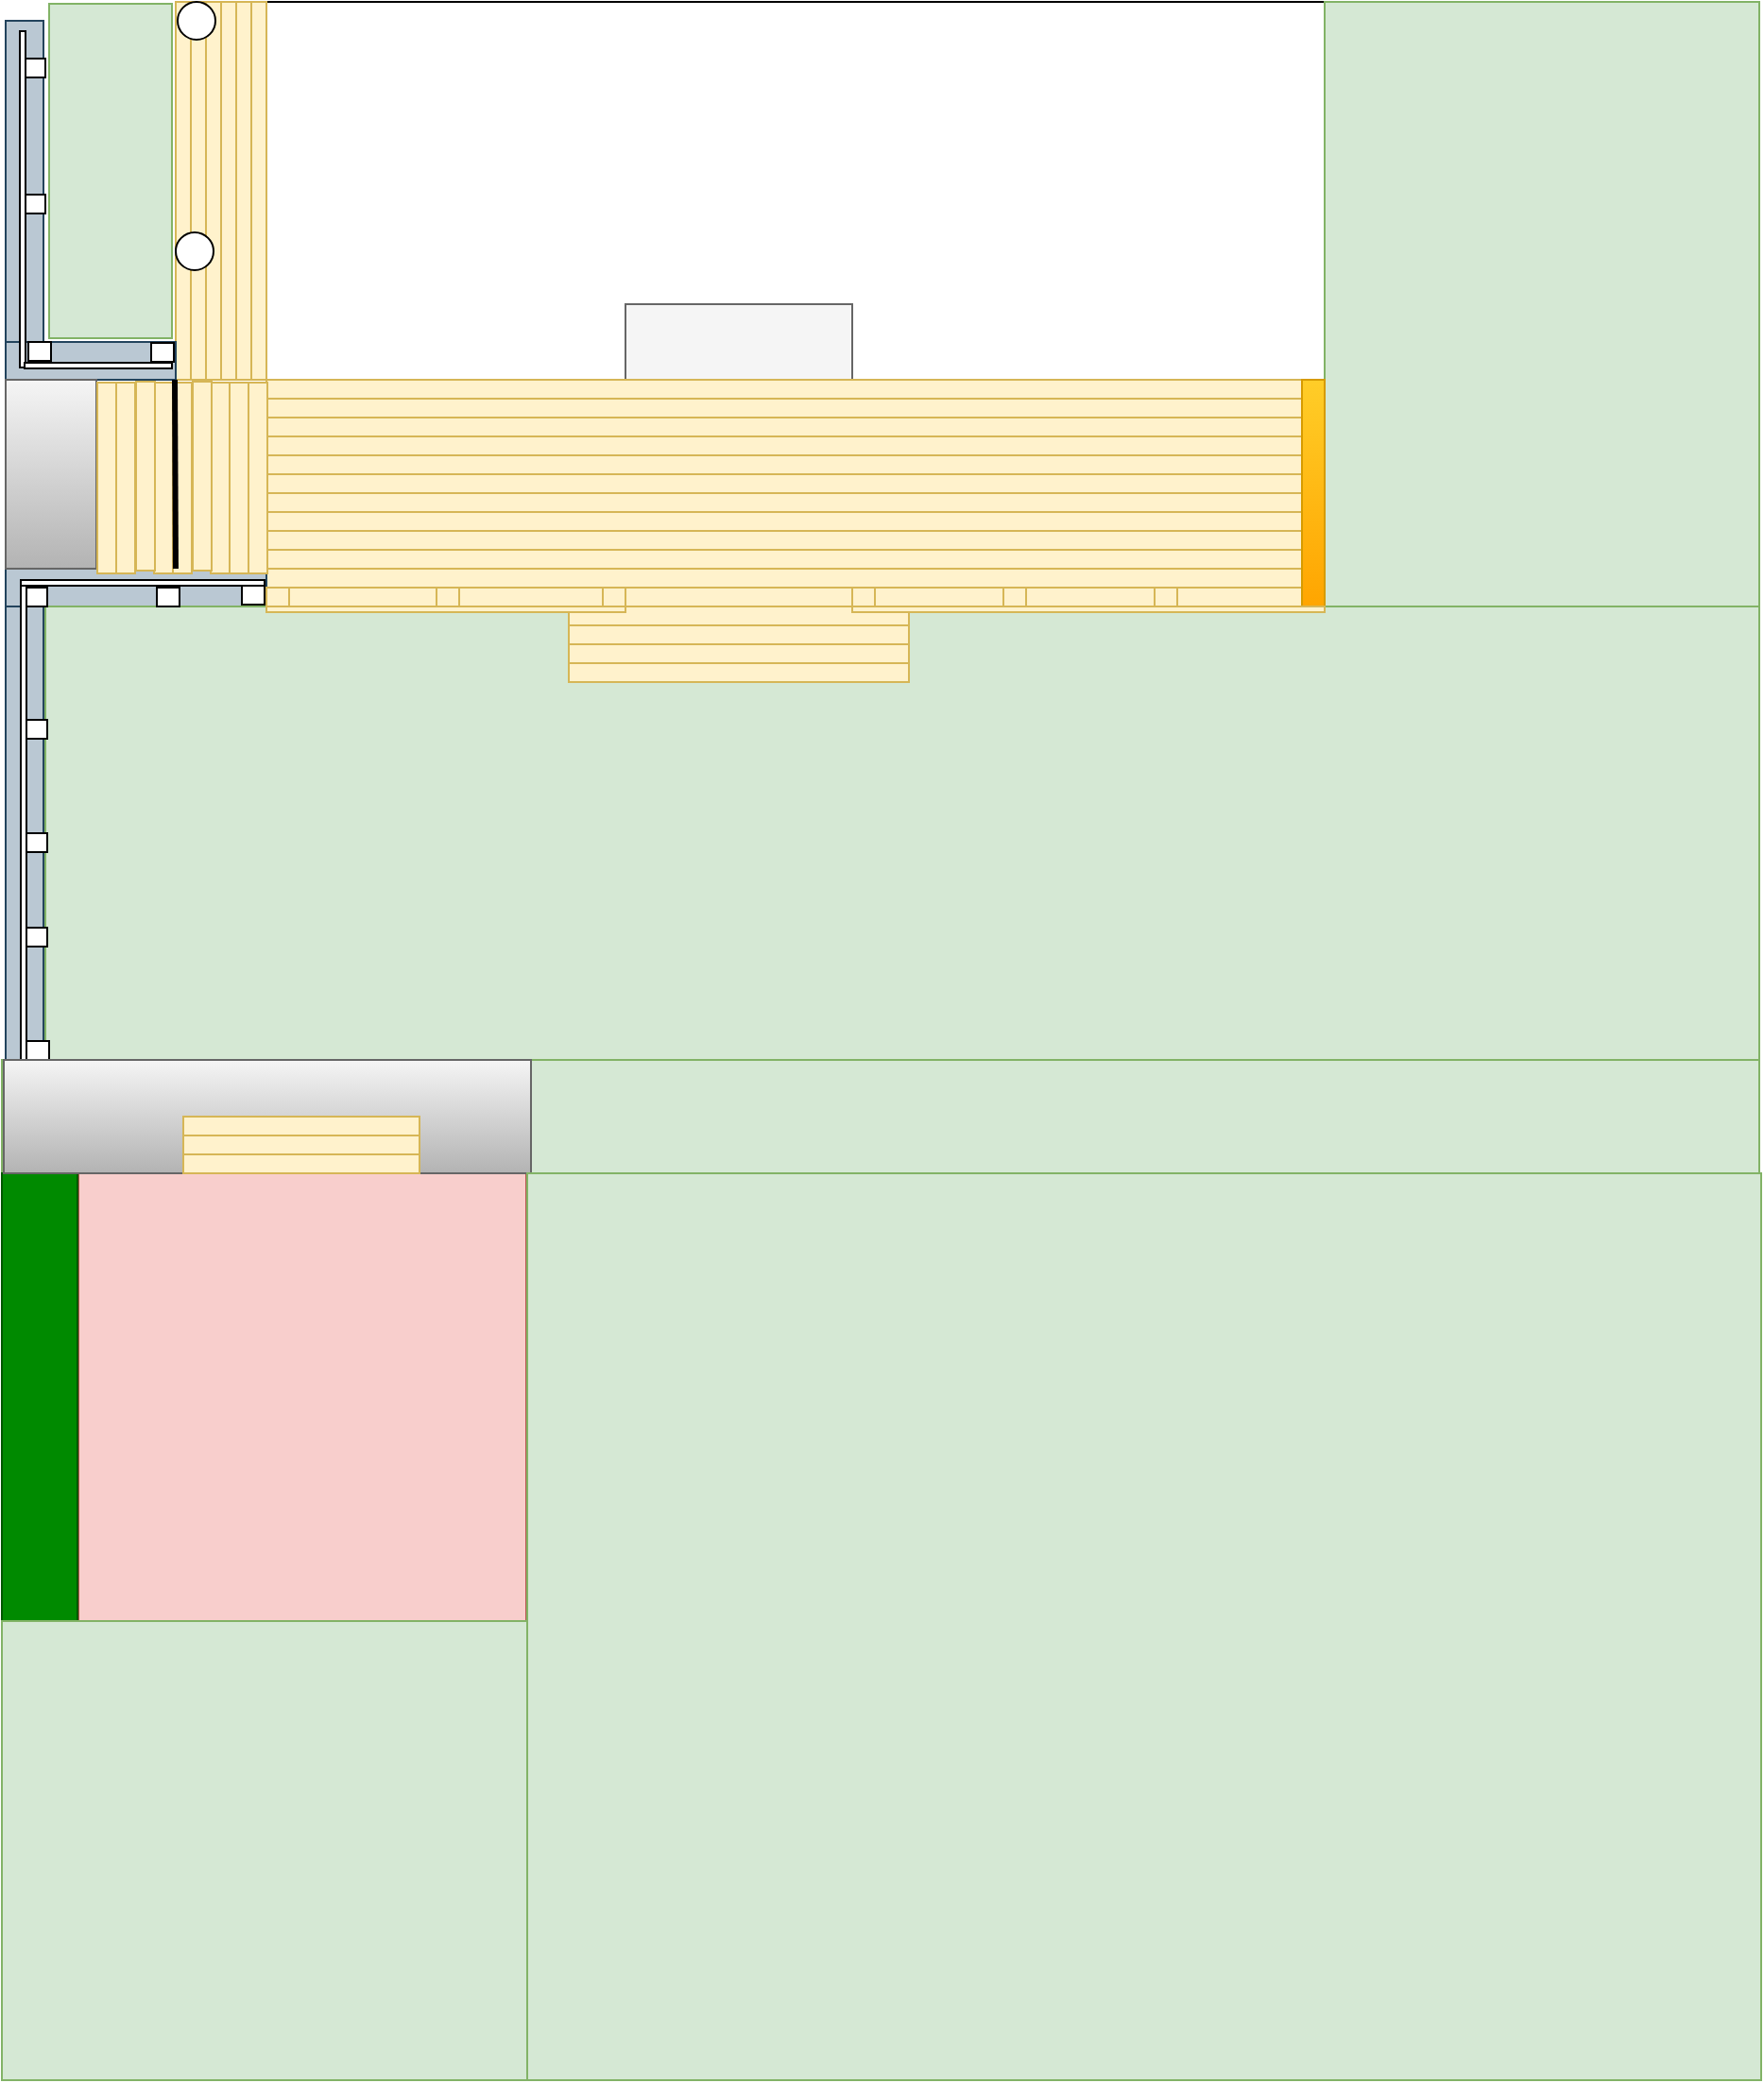 <mxfile version="11.1.1" type="github"><diagram id="DBtNFwUiprZ01BoXssrI" name="Page-1"><mxGraphModel dx="786" dy="541" grid="1" gridSize="10" guides="1" tooltips="1" connect="1" arrows="1" fold="1" page="1" pageScale="1" pageWidth="850" pageHeight="1100" math="0" shadow="0"><root><mxCell id="0"/><mxCell id="1" parent="0"/><mxCell id="ldg7zjB7crhvI7fQAb-J-2" value="" style="rounded=0;whiteSpace=wrap;html=1;" vertex="1" parent="1"><mxGeometry x="160" width="560" height="200" as="geometry"/></mxCell><mxCell id="ldg7zjB7crhvI7fQAb-J-3" value="" style="rounded=0;whiteSpace=wrap;html=1;fillColor=#f5f5f5;strokeColor=#666666;fontColor=#333333;" vertex="1" parent="1"><mxGeometry x="350" y="160" width="120" height="40" as="geometry"/></mxCell><mxCell id="ldg7zjB7crhvI7fQAb-J-4" value="" style="rounded=0;whiteSpace=wrap;html=1;fillColor=#fff2cc;strokeColor=#d6b656;" vertex="1" parent="1"><mxGeometry x="160" y="200" width="560" height="10" as="geometry"/></mxCell><mxCell id="ldg7zjB7crhvI7fQAb-J-5" value="" style="rounded=0;whiteSpace=wrap;html=1;fillColor=#fff2cc;strokeColor=#d6b656;" vertex="1" parent="1"><mxGeometry x="160" y="210" width="560" height="10" as="geometry"/></mxCell><mxCell id="ldg7zjB7crhvI7fQAb-J-6" value="" style="rounded=0;whiteSpace=wrap;html=1;fillColor=#fff2cc;strokeColor=#d6b656;" vertex="1" parent="1"><mxGeometry x="160" y="220" width="560" height="10" as="geometry"/></mxCell><mxCell id="ldg7zjB7crhvI7fQAb-J-7" value="" style="rounded=0;whiteSpace=wrap;html=1;fillColor=#fff2cc;strokeColor=#d6b656;" vertex="1" parent="1"><mxGeometry x="160" y="230" width="560" height="10" as="geometry"/></mxCell><mxCell id="ldg7zjB7crhvI7fQAb-J-8" value="" style="rounded=0;whiteSpace=wrap;html=1;fillColor=#fff2cc;strokeColor=#d6b656;" vertex="1" parent="1"><mxGeometry x="160" y="240" width="560" height="10" as="geometry"/></mxCell><mxCell id="ldg7zjB7crhvI7fQAb-J-9" value="" style="rounded=0;whiteSpace=wrap;html=1;fillColor=#fff2cc;strokeColor=#d6b656;" vertex="1" parent="1"><mxGeometry x="160" y="250" width="560" height="10" as="geometry"/></mxCell><mxCell id="ldg7zjB7crhvI7fQAb-J-10" value="" style="rounded=0;whiteSpace=wrap;html=1;fillColor=#fff2cc;strokeColor=#d6b656;" vertex="1" parent="1"><mxGeometry x="160" y="260" width="560" height="10" as="geometry"/></mxCell><mxCell id="ldg7zjB7crhvI7fQAb-J-11" value="" style="rounded=0;whiteSpace=wrap;html=1;fillColor=#fff2cc;strokeColor=#d6b656;" vertex="1" parent="1"><mxGeometry x="160" y="270" width="560" height="10" as="geometry"/></mxCell><mxCell id="ldg7zjB7crhvI7fQAb-J-12" value="" style="rounded=0;whiteSpace=wrap;html=1;fillColor=#fff2cc;strokeColor=#d6b656;" vertex="1" parent="1"><mxGeometry x="160" y="280" width="560" height="10" as="geometry"/></mxCell><mxCell id="ldg7zjB7crhvI7fQAb-J-13" value="" style="rounded=0;whiteSpace=wrap;html=1;fillColor=#fff2cc;strokeColor=#d6b656;" vertex="1" parent="1"><mxGeometry x="160" y="290" width="560" height="10" as="geometry"/></mxCell><mxCell id="ldg7zjB7crhvI7fQAb-J-14" value="" style="rounded=0;whiteSpace=wrap;html=1;fillColor=#fff2cc;strokeColor=#d6b656;" vertex="1" parent="1"><mxGeometry x="160" y="300" width="560" height="10" as="geometry"/></mxCell><mxCell id="ldg7zjB7crhvI7fQAb-J-15" value="" style="rounded=0;whiteSpace=wrap;html=1;fillColor=#fff2cc;strokeColor=#d6b656;" vertex="1" parent="1"><mxGeometry x="160" y="310" width="560" height="10" as="geometry"/></mxCell><mxCell id="ldg7zjB7crhvI7fQAb-J-16" value="" style="rounded=0;whiteSpace=wrap;html=1;rotation=-90;fillColor=#fff2cc;strokeColor=#d6b656;" vertex="1" parent="1"><mxGeometry x="56" y="96" width="200" height="8" as="geometry"/></mxCell><mxCell id="ldg7zjB7crhvI7fQAb-J-17" value="" style="rounded=0;whiteSpace=wrap;html=1;rotation=-90;fillColor=#fff2cc;strokeColor=#d6b656;" vertex="1" parent="1"><mxGeometry x="48" y="96" width="200" height="8" as="geometry"/></mxCell><mxCell id="ldg7zjB7crhvI7fQAb-J-18" value="" style="rounded=0;whiteSpace=wrap;html=1;rotation=-90;fillColor=#fff2cc;strokeColor=#d6b656;" vertex="1" parent="1"><mxGeometry x="40" y="96" width="200" height="8" as="geometry"/></mxCell><mxCell id="ldg7zjB7crhvI7fQAb-J-19" value="" style="rounded=0;whiteSpace=wrap;html=1;rotation=-90;fillColor=#fff2cc;strokeColor=#d6b656;" vertex="1" parent="1"><mxGeometry x="32" y="96" width="200" height="8" as="geometry"/></mxCell><mxCell id="ldg7zjB7crhvI7fQAb-J-20" value="" style="rounded=0;whiteSpace=wrap;html=1;rotation=-90;fillColor=#fff2cc;strokeColor=#d6b656;" vertex="1" parent="1"><mxGeometry x="24" y="96" width="200" height="8" as="geometry"/></mxCell><mxCell id="ldg7zjB7crhvI7fQAb-J-21" value="" style="rounded=0;whiteSpace=wrap;html=1;rotation=-90;fillColor=#fff2cc;strokeColor=#d6b656;" vertex="1" parent="1"><mxGeometry x="16" y="96" width="200" height="8" as="geometry"/></mxCell><mxCell id="ldg7zjB7crhvI7fQAb-J-22" value="" style="rounded=0;whiteSpace=wrap;html=1;fillColor=#bac8d3;strokeColor=#23445d;" vertex="1" parent="1"><mxGeometry x="22" y="10" width="20" height="180" as="geometry"/></mxCell><mxCell id="ldg7zjB7crhvI7fQAb-J-24" value="" style="rounded=0;whiteSpace=wrap;html=1;fillColor=#bac8d3;strokeColor=#23445d;" vertex="1" parent="1"><mxGeometry x="22" y="180" width="90" height="20" as="geometry"/></mxCell><mxCell id="ldg7zjB7crhvI7fQAb-J-25" value="" style="rounded=0;whiteSpace=wrap;html=1;fillColor=#bac8d3;strokeColor=#23445d;" vertex="1" parent="1"><mxGeometry x="22" y="300" width="138" height="20" as="geometry"/></mxCell><mxCell id="ldg7zjB7crhvI7fQAb-J-26" value="" style="rounded=0;whiteSpace=wrap;html=1;rotation=-90;fillColor=#d5e8d4;strokeColor=#82b366;" vertex="1" parent="1"><mxGeometry x="-11" y="57" width="177" height="65" as="geometry"/></mxCell><mxCell id="ldg7zjB7crhvI7fQAb-J-29" value="" style="rounded=0;whiteSpace=wrap;html=1;fillColor=#bac8d3;strokeColor=#23445d;" vertex="1" parent="1"><mxGeometry x="22" y="320" width="20" height="240" as="geometry"/></mxCell><mxCell id="ldg7zjB7crhvI7fQAb-J-30" value="" style="rounded=0;whiteSpace=wrap;html=1;rotation=0;fillColor=#d5e8d4;strokeColor=#82b366;" vertex="1" parent="1"><mxGeometry x="43" y="320" width="907" height="240" as="geometry"/></mxCell><mxCell id="ldg7zjB7crhvI7fQAb-J-31" value="" style="rounded=0;whiteSpace=wrap;html=1;rotation=0;fillColor=#d5e8d4;strokeColor=#82b366;" vertex="1" parent="1"><mxGeometry x="720" width="230" height="320" as="geometry"/></mxCell><mxCell id="ldg7zjB7crhvI7fQAb-J-32" value="" style="rounded=0;whiteSpace=wrap;html=1;fillColor=#ffcd28;strokeColor=#d79b00;gradientColor=#ffa500;" vertex="1" parent="1"><mxGeometry x="708" y="200" width="12" height="120" as="geometry"/></mxCell><mxCell id="ldg7zjB7crhvI7fQAb-J-33" value="" style="rounded=0;whiteSpace=wrap;html=1;fillColor=#fff2cc;strokeColor=#d6b656;" vertex="1" parent="1"><mxGeometry x="630" y="310" width="12" height="10" as="geometry"/></mxCell><mxCell id="ldg7zjB7crhvI7fQAb-J-36" value="" style="rounded=0;whiteSpace=wrap;html=1;fillColor=#fff2cc;strokeColor=#d6b656;" vertex="1" parent="1"><mxGeometry x="550" y="310" width="12" height="10" as="geometry"/></mxCell><mxCell id="ldg7zjB7crhvI7fQAb-J-37" value="" style="rounded=0;whiteSpace=wrap;html=1;fillColor=#fff2cc;strokeColor=#d6b656;" vertex="1" parent="1"><mxGeometry x="470" y="310" width="12" height="10" as="geometry"/></mxCell><mxCell id="ldg7zjB7crhvI7fQAb-J-38" value="" style="rounded=0;whiteSpace=wrap;html=1;fillColor=#fff2cc;strokeColor=#d6b656;" vertex="1" parent="1"><mxGeometry x="338" y="310" width="12" height="10" as="geometry"/></mxCell><mxCell id="ldg7zjB7crhvI7fQAb-J-39" value="" style="rounded=0;whiteSpace=wrap;html=1;fillColor=#fff2cc;strokeColor=#d6b656;" vertex="1" parent="1"><mxGeometry x="250" y="310" width="12" height="10" as="geometry"/></mxCell><mxCell id="ldg7zjB7crhvI7fQAb-J-40" value="" style="rounded=0;whiteSpace=wrap;html=1;fillColor=#fff2cc;strokeColor=#d6b656;" vertex="1" parent="1"><mxGeometry x="160" y="310" width="12" height="10" as="geometry"/></mxCell><mxCell id="ldg7zjB7crhvI7fQAb-J-43" value="" style="rounded=0;whiteSpace=wrap;html=1;fillColor=#fff2cc;strokeColor=#d6b656;" vertex="1" parent="1"><mxGeometry x="320" y="320" width="180" height="10" as="geometry"/></mxCell><mxCell id="ldg7zjB7crhvI7fQAb-J-42" value="" style="rounded=0;whiteSpace=wrap;html=1;fillColor=#fff2cc;strokeColor=#d6b656;" vertex="1" parent="1"><mxGeometry x="470" y="320" width="250" height="3" as="geometry"/></mxCell><mxCell id="ldg7zjB7crhvI7fQAb-J-41" value="" style="rounded=0;whiteSpace=wrap;html=1;fillColor=#fff2cc;strokeColor=#d6b656;" vertex="1" parent="1"><mxGeometry x="160" y="320" width="190" height="3" as="geometry"/></mxCell><mxCell id="ldg7zjB7crhvI7fQAb-J-44" value="" style="rounded=0;whiteSpace=wrap;html=1;fillColor=#fff2cc;strokeColor=#d6b656;" vertex="1" parent="1"><mxGeometry x="320" y="330" width="180" height="10" as="geometry"/></mxCell><mxCell id="ldg7zjB7crhvI7fQAb-J-45" value="" style="rounded=0;whiteSpace=wrap;html=1;fillColor=#fff2cc;strokeColor=#d6b656;" vertex="1" parent="1"><mxGeometry x="320" y="340" width="180" height="10" as="geometry"/></mxCell><mxCell id="ldg7zjB7crhvI7fQAb-J-46" value="" style="rounded=0;whiteSpace=wrap;html=1;fillColor=#fff2cc;strokeColor=#d6b656;" vertex="1" parent="1"><mxGeometry x="320" y="350" width="180" height="10" as="geometry"/></mxCell><mxCell id="ldg7zjB7crhvI7fQAb-J-47" value="" style="rounded=0;whiteSpace=wrap;html=1;rotation=90;fillColor=#fff2cc;strokeColor=#d6b656;" vertex="1" parent="1"><mxGeometry x="105" y="247" width="101" height="10" as="geometry"/></mxCell><mxCell id="ldg7zjB7crhvI7fQAb-J-48" value="" style="rounded=0;whiteSpace=wrap;html=1;rotation=90;fillColor=#fff2cc;strokeColor=#d6b656;" vertex="1" parent="1"><mxGeometry x="95" y="247" width="101" height="10" as="geometry"/></mxCell><mxCell id="ldg7zjB7crhvI7fQAb-J-49" value="" style="rounded=0;whiteSpace=wrap;html=1;rotation=90;fillColor=#fff2cc;strokeColor=#d6b656;" vertex="1" parent="1"><mxGeometry x="85" y="247" width="101" height="10" as="geometry"/></mxCell><mxCell id="ldg7zjB7crhvI7fQAb-J-50" value="" style="rounded=0;whiteSpace=wrap;html=1;rotation=90;fillColor=#fff2cc;strokeColor=#d6b656;" vertex="1" parent="1"><mxGeometry x="76" y="246" width="100" height="10" as="geometry"/></mxCell><mxCell id="ldg7zjB7crhvI7fQAb-J-51" value="" style="rounded=0;whiteSpace=wrap;html=1;rotation=90;fillColor=#fff2cc;strokeColor=#d6b656;" vertex="1" parent="1"><mxGeometry x="65" y="247" width="101" height="10" as="geometry"/></mxCell><mxCell id="ldg7zjB7crhvI7fQAb-J-52" value="" style="rounded=0;whiteSpace=wrap;html=1;fillColor=#f5f5f5;strokeColor=#666666;gradientColor=#b3b3b3;" vertex="1" parent="1"><mxGeometry x="22" y="200" width="48" height="100" as="geometry"/></mxCell><mxCell id="ldg7zjB7crhvI7fQAb-J-53" value="" style="rounded=0;whiteSpace=wrap;html=1;rotation=90;fillColor=#fff2cc;strokeColor=#d6b656;" vertex="1" parent="1"><mxGeometry x="55" y="247" width="101" height="10" as="geometry"/></mxCell><mxCell id="ldg7zjB7crhvI7fQAb-J-54" value="" style="rounded=0;whiteSpace=wrap;html=1;rotation=90;fillColor=#fff2cc;strokeColor=#d6b656;" vertex="1" parent="1"><mxGeometry x="46" y="246" width="100" height="10" as="geometry"/></mxCell><mxCell id="ldg7zjB7crhvI7fQAb-J-55" value="" style="rounded=0;whiteSpace=wrap;html=1;rotation=90;fillColor=#fff2cc;strokeColor=#d6b656;" vertex="1" parent="1"><mxGeometry x="35" y="247" width="101" height="10" as="geometry"/></mxCell><mxCell id="ldg7zjB7crhvI7fQAb-J-56" value="" style="rounded=0;whiteSpace=wrap;html=1;rotation=90;fillColor=#fff2cc;strokeColor=#d6b656;" vertex="1" parent="1"><mxGeometry x="25" y="247" width="101" height="10" as="geometry"/></mxCell><mxCell id="ldg7zjB7crhvI7fQAb-J-58" value="" style="endArrow=none;html=1;strokeWidth=3;exitX=0.652;exitY=0;exitDx=0;exitDy=0;exitPerimeter=0;" edge="1" parent="1" source="ldg7zjB7crhvI7fQAb-J-25"><mxGeometry width="50" height="50" relative="1" as="geometry"><mxPoint x="112" y="281" as="sourcePoint"/><mxPoint x="111.5" y="200" as="targetPoint"/></mxGeometry></mxCell><mxCell id="ldg7zjB7crhvI7fQAb-J-59" value="" style="rounded=0;whiteSpace=wrap;html=1;" vertex="1" parent="1"><mxGeometry x="34" y="180" width="12" height="10" as="geometry"/></mxCell><mxCell id="ldg7zjB7crhvI7fQAb-J-60" value="" style="rounded=0;whiteSpace=wrap;html=1;" vertex="1" parent="1"><mxGeometry x="31" y="102" width="12" height="10" as="geometry"/></mxCell><mxCell id="ldg7zjB7crhvI7fQAb-J-61" value="" style="rounded=0;whiteSpace=wrap;html=1;" vertex="1" parent="1"><mxGeometry x="31" y="30" width="12" height="10" as="geometry"/></mxCell><mxCell id="ldg7zjB7crhvI7fQAb-J-62" value="" style="rounded=0;whiteSpace=wrap;html=1;" vertex="1" parent="1"><mxGeometry x="32" y="310" width="12" height="10" as="geometry"/></mxCell><mxCell id="ldg7zjB7crhvI7fQAb-J-63" value="" style="rounded=0;whiteSpace=wrap;html=1;" vertex="1" parent="1"><mxGeometry x="32" y="380" width="12" height="10" as="geometry"/></mxCell><mxCell id="ldg7zjB7crhvI7fQAb-J-64" value="" style="rounded=0;whiteSpace=wrap;html=1;" vertex="1" parent="1"><mxGeometry x="32" y="440" width="12" height="10" as="geometry"/></mxCell><mxCell id="ldg7zjB7crhvI7fQAb-J-65" value="" style="rounded=0;whiteSpace=wrap;html=1;" vertex="1" parent="1"><mxGeometry x="32" y="490" width="12" height="10" as="geometry"/></mxCell><mxCell id="ldg7zjB7crhvI7fQAb-J-69" value="" style="rounded=0;whiteSpace=wrap;html=1;" vertex="1" parent="1"><mxGeometry x="33" y="550" width="12" height="10" as="geometry"/></mxCell><mxCell id="ldg7zjB7crhvI7fQAb-J-70" value="" style="rounded=0;whiteSpace=wrap;html=1;rotation=90;" vertex="1" parent="1"><mxGeometry x="-58" y="103" width="178" height="3" as="geometry"/></mxCell><mxCell id="ldg7zjB7crhvI7fQAb-J-71" value="" style="rounded=0;whiteSpace=wrap;html=1;rotation=90;" vertex="1" parent="1"><mxGeometry x="-95" y="432" width="253" height="3" as="geometry"/></mxCell><mxCell id="ldg7zjB7crhvI7fQAb-J-72" value="" style="whiteSpace=wrap;html=1;aspect=fixed;fillColor=#f8cecc;strokeColor=#b85450;" vertex="1" parent="1"><mxGeometry x="60.5" y="620" width="237" height="237" as="geometry"/></mxCell><mxCell id="ldg7zjB7crhvI7fQAb-J-73" value="" style="rounded=0;whiteSpace=wrap;html=1;rotation=0;fillColor=#d5e8d4;strokeColor=#82b366;" vertex="1" parent="1"><mxGeometry x="20" y="560" width="930" height="60" as="geometry"/></mxCell><mxCell id="ldg7zjB7crhvI7fQAb-J-74" value="" style="rounded=0;whiteSpace=wrap;html=1;rotation=0;fillColor=#008a00;strokeColor=#005700;fontColor=#ffffff;" vertex="1" parent="1"><mxGeometry x="20" y="620" width="40" height="240" as="geometry"/></mxCell><mxCell id="ldg7zjB7crhvI7fQAb-J-75" value="" style="rounded=0;whiteSpace=wrap;html=1;fillColor=#f5f5f5;strokeColor=#666666;gradientColor=#b3b3b3;" vertex="1" parent="1"><mxGeometry x="21" y="560" width="279" height="60" as="geometry"/></mxCell><mxCell id="ldg7zjB7crhvI7fQAb-J-77" value="" style="rounded=0;whiteSpace=wrap;html=1;fillColor=#fff2cc;strokeColor=#d6b656;" vertex="1" parent="1"><mxGeometry x="116" y="590" width="125" height="10" as="geometry"/></mxCell><mxCell id="ldg7zjB7crhvI7fQAb-J-78" value="" style="rounded=0;whiteSpace=wrap;html=1;fillColor=#fff2cc;strokeColor=#d6b656;" vertex="1" parent="1"><mxGeometry x="116" y="600" width="125" height="10" as="geometry"/></mxCell><mxCell id="ldg7zjB7crhvI7fQAb-J-79" value="" style="rounded=0;whiteSpace=wrap;html=1;fillColor=#fff2cc;strokeColor=#d6b656;" vertex="1" parent="1"><mxGeometry x="116" y="610" width="125" height="10" as="geometry"/></mxCell><mxCell id="ldg7zjB7crhvI7fQAb-J-80" value="" style="ellipse;whiteSpace=wrap;html=1;aspect=fixed;" vertex="1" parent="1"><mxGeometry x="112" y="122" width="20" height="20" as="geometry"/></mxCell><mxCell id="ldg7zjB7crhvI7fQAb-J-81" value="" style="ellipse;whiteSpace=wrap;html=1;aspect=fixed;" vertex="1" parent="1"><mxGeometry x="113" width="20" height="20" as="geometry"/></mxCell><mxCell id="ldg7zjB7crhvI7fQAb-J-82" value="" style="rounded=0;whiteSpace=wrap;html=1;" vertex="1" parent="1"><mxGeometry x="102" y="310" width="12" height="10" as="geometry"/></mxCell><mxCell id="ldg7zjB7crhvI7fQAb-J-83" value="" style="rounded=0;whiteSpace=wrap;html=1;" vertex="1" parent="1"><mxGeometry x="147" y="309" width="12" height="10" as="geometry"/></mxCell><mxCell id="ldg7zjB7crhvI7fQAb-J-84" value="" style="rounded=0;whiteSpace=wrap;html=1;rotation=0;" vertex="1" parent="1"><mxGeometry x="30" y="306" width="129" height="3" as="geometry"/></mxCell><mxCell id="ldg7zjB7crhvI7fQAb-J-86" value="" style="rounded=0;whiteSpace=wrap;html=1;rotation=0;" vertex="1" parent="1"><mxGeometry x="32" y="191" width="78" height="3" as="geometry"/></mxCell><mxCell id="ldg7zjB7crhvI7fQAb-J-88" value="" style="rounded=0;whiteSpace=wrap;html=1;" vertex="1" parent="1"><mxGeometry x="99" y="180.5" width="12" height="10" as="geometry"/></mxCell><mxCell id="ldg7zjB7crhvI7fQAb-J-91" value="" style="rounded=0;whiteSpace=wrap;html=1;rotation=0;fillColor=#d5e8d4;strokeColor=#82b366;" vertex="1" parent="1"><mxGeometry x="298" y="620" width="653" height="480" as="geometry"/></mxCell><mxCell id="ldg7zjB7crhvI7fQAb-J-92" value="" style="rounded=0;whiteSpace=wrap;html=1;rotation=0;fillColor=#d5e8d4;strokeColor=#82b366;" vertex="1" parent="1"><mxGeometry x="20" y="857" width="278" height="243" as="geometry"/></mxCell></root></mxGraphModel></diagram></mxfile>